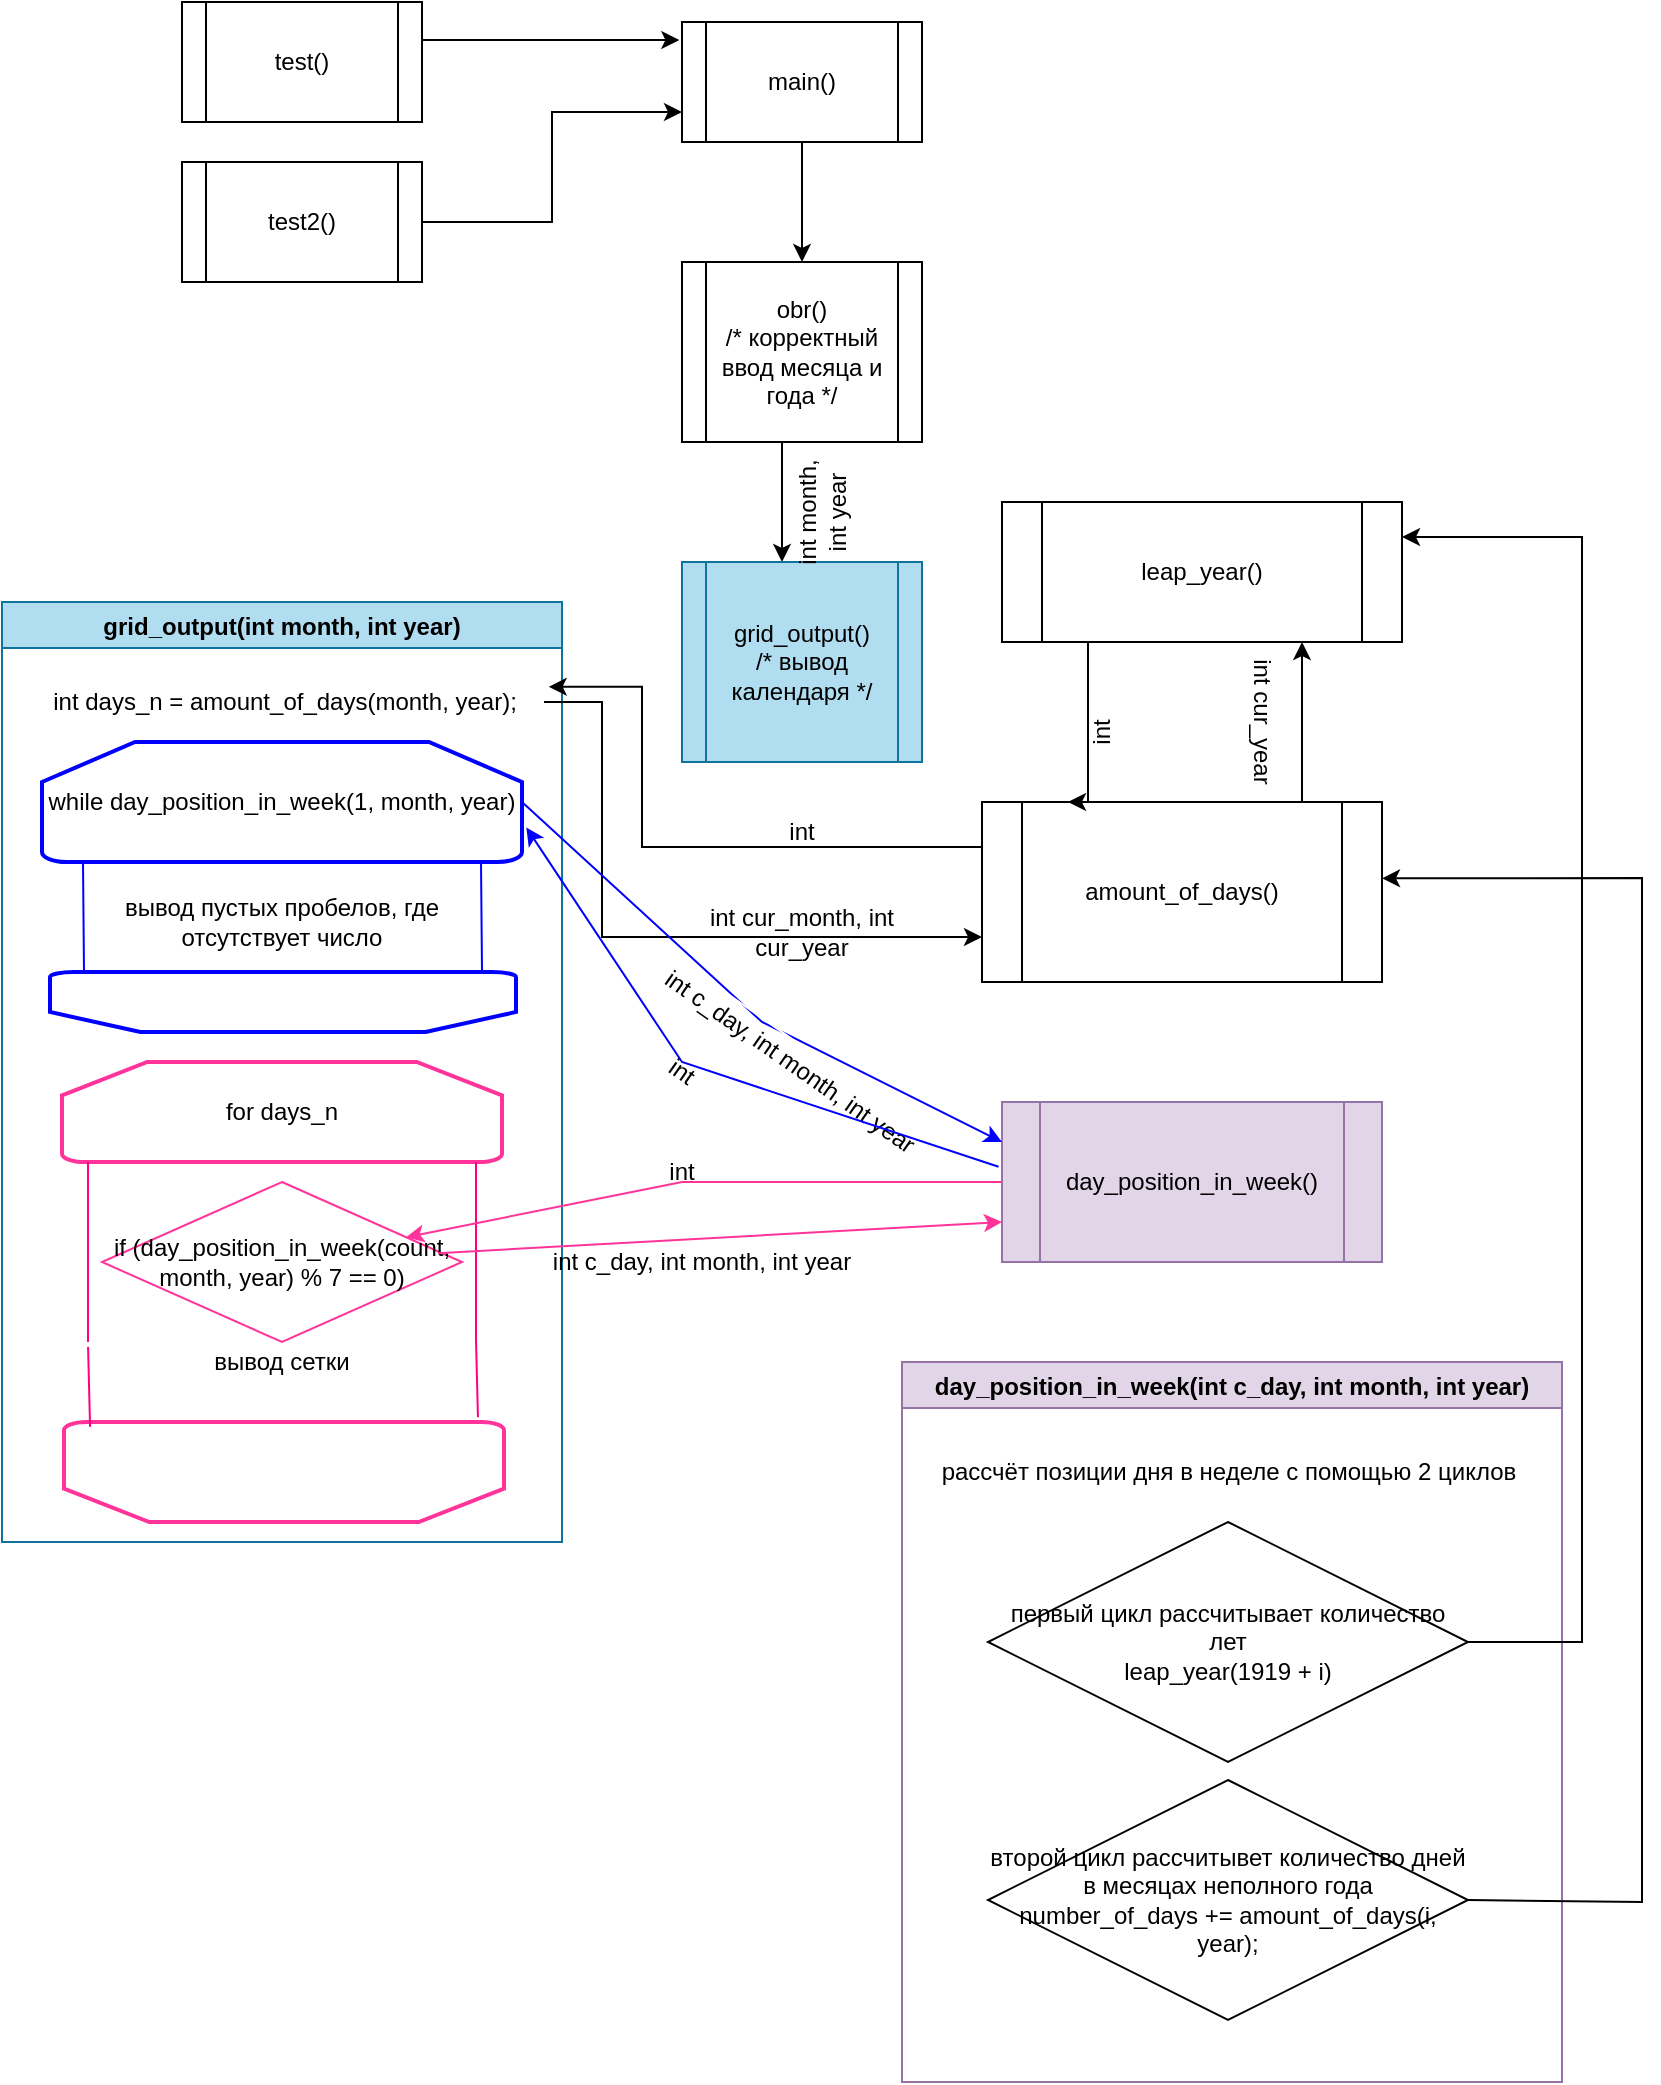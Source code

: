 <mxfile version="20.5.1" type="github">
  <diagram id="XAxntFZM6T8HPxiPiH6y" name="Страница 1">
    <mxGraphModel dx="1597" dy="891" grid="1" gridSize="10" guides="1" tooltips="1" connect="1" arrows="1" fold="1" page="1" pageScale="1" pageWidth="827" pageHeight="1169" math="0" shadow="0">
      <root>
        <mxCell id="0" />
        <mxCell id="1" parent="0" />
        <mxCell id="mehWwJax71jicgtBtX2A-14" value="" style="edgeStyle=orthogonalEdgeStyle;rounded=0;orthogonalLoop=1;jettySize=auto;html=1;" edge="1" parent="1" source="mehWwJax71jicgtBtX2A-1" target="mehWwJax71jicgtBtX2A-8">
          <mxGeometry relative="1" as="geometry" />
        </mxCell>
        <mxCell id="mehWwJax71jicgtBtX2A-1" value="main()&lt;br&gt;" style="shape=process;whiteSpace=wrap;html=1;backgroundOutline=1;" vertex="1" parent="1">
          <mxGeometry x="360" y="170" width="120" height="60" as="geometry" />
        </mxCell>
        <mxCell id="mehWwJax71jicgtBtX2A-5" value="" style="edgeStyle=orthogonalEdgeStyle;rounded=0;orthogonalLoop=1;jettySize=auto;html=1;entryX=-0.011;entryY=0.15;entryDx=0;entryDy=0;entryPerimeter=0;" edge="1" parent="1" source="mehWwJax71jicgtBtX2A-2" target="mehWwJax71jicgtBtX2A-1">
          <mxGeometry relative="1" as="geometry">
            <mxPoint x="320" y="160" as="targetPoint" />
            <Array as="points">
              <mxPoint x="260" y="179" />
              <mxPoint x="260" y="179" />
            </Array>
          </mxGeometry>
        </mxCell>
        <mxCell id="mehWwJax71jicgtBtX2A-2" value="test()" style="shape=process;whiteSpace=wrap;html=1;backgroundOutline=1;" vertex="1" parent="1">
          <mxGeometry x="110" y="160" width="120" height="60" as="geometry" />
        </mxCell>
        <mxCell id="mehWwJax71jicgtBtX2A-7" value="" style="edgeStyle=orthogonalEdgeStyle;rounded=0;orthogonalLoop=1;jettySize=auto;html=1;entryX=0;entryY=0.75;entryDx=0;entryDy=0;" edge="1" parent="1" source="mehWwJax71jicgtBtX2A-3" target="mehWwJax71jicgtBtX2A-1">
          <mxGeometry relative="1" as="geometry">
            <mxPoint x="330" y="270" as="targetPoint" />
            <Array as="points">
              <mxPoint x="295" y="270" />
              <mxPoint x="295" y="215" />
            </Array>
          </mxGeometry>
        </mxCell>
        <mxCell id="mehWwJax71jicgtBtX2A-3" value="test2()" style="shape=process;whiteSpace=wrap;html=1;backgroundOutline=1;" vertex="1" parent="1">
          <mxGeometry x="110" y="240" width="120" height="60" as="geometry" />
        </mxCell>
        <mxCell id="mehWwJax71jicgtBtX2A-11" value="" style="edgeStyle=orthogonalEdgeStyle;rounded=0;orthogonalLoop=1;jettySize=auto;html=1;" edge="1" parent="1" source="mehWwJax71jicgtBtX2A-8" target="mehWwJax71jicgtBtX2A-10">
          <mxGeometry relative="1" as="geometry">
            <Array as="points">
              <mxPoint x="410" y="410" />
              <mxPoint x="410" y="410" />
            </Array>
          </mxGeometry>
        </mxCell>
        <mxCell id="mehWwJax71jicgtBtX2A-8" value="obr()&lt;br&gt;/* корректный ввод месяца и года */" style="shape=process;whiteSpace=wrap;html=1;backgroundOutline=1;" vertex="1" parent="1">
          <mxGeometry x="360" y="290" width="120" height="90" as="geometry" />
        </mxCell>
        <mxCell id="mehWwJax71jicgtBtX2A-10" value="grid_output()&lt;br&gt;/* вывод календаря */" style="shape=process;whiteSpace=wrap;html=1;backgroundOutline=1;fillColor=#b1ddf0;strokeColor=#10739e;" vertex="1" parent="1">
          <mxGeometry x="360" y="440" width="120" height="100" as="geometry" />
        </mxCell>
        <mxCell id="mehWwJax71jicgtBtX2A-15" value="int month, int&amp;nbsp;year" style="text;html=1;strokeColor=none;fillColor=none;align=center;verticalAlign=middle;whiteSpace=wrap;rounded=0;rotation=-90;" vertex="1" parent="1">
          <mxGeometry x="400" y="400" width="60" height="30" as="geometry" />
        </mxCell>
        <mxCell id="mehWwJax71jicgtBtX2A-18" value="grid_output(int month, int year)" style="swimlane;fillColor=#b1ddf0;strokeColor=#10739e;" vertex="1" parent="1">
          <mxGeometry x="20" y="460" width="280" height="470" as="geometry" />
        </mxCell>
        <mxCell id="mehWwJax71jicgtBtX2A-19" value="int days_n = amount_of_days(month, year);" style="text;html=1;align=center;verticalAlign=middle;resizable=0;points=[];autosize=1;strokeColor=none;fillColor=none;" vertex="1" parent="mehWwJax71jicgtBtX2A-18">
          <mxGeometry x="11" y="35" width="260" height="30" as="geometry" />
        </mxCell>
        <mxCell id="mehWwJax71jicgtBtX2A-22" value="&lt;br&gt;" style="strokeWidth=2;html=1;shape=mxgraph.flowchart.loop_limit;whiteSpace=wrap;rotation=-180;strokeColor=#FF3399;" vertex="1" parent="mehWwJax71jicgtBtX2A-18">
          <mxGeometry x="31" y="410" width="220" height="50" as="geometry" />
        </mxCell>
        <mxCell id="mehWwJax71jicgtBtX2A-23" value="while&amp;nbsp;day_position_in_week(1, month, year)" style="strokeWidth=2;html=1;shape=mxgraph.flowchart.loop_limit;whiteSpace=wrap;strokeColor=#0000FF;" vertex="1" parent="mehWwJax71jicgtBtX2A-18">
          <mxGeometry x="20" y="70" width="240" height="60" as="geometry" />
        </mxCell>
        <mxCell id="mehWwJax71jicgtBtX2A-24" value="&lt;br&gt;" style="strokeWidth=2;html=1;shape=mxgraph.flowchart.loop_limit;whiteSpace=wrap;rotation=-180;strokeColor=#0000FF;" vertex="1" parent="mehWwJax71jicgtBtX2A-18">
          <mxGeometry x="24" y="185" width="233" height="30" as="geometry" />
        </mxCell>
        <mxCell id="mehWwJax71jicgtBtX2A-20" value="for days_n" style="strokeWidth=2;html=1;shape=mxgraph.flowchart.loop_limit;whiteSpace=wrap;strokeColor=#FF3399;" vertex="1" parent="mehWwJax71jicgtBtX2A-18">
          <mxGeometry x="30" y="230" width="220" height="50" as="geometry" />
        </mxCell>
        <mxCell id="mehWwJax71jicgtBtX2A-27" value="" style="shape=link;html=1;rounded=0;entryX=0.5;entryY=1;entryDx=0;entryDy=0;entryPerimeter=0;exitX=0.5;exitY=1;exitDx=0;exitDy=0;exitPerimeter=0;fillColor=#99FF33;strokeColor=#FF0080;width=194;startArrow=none;" edge="1" parent="mehWwJax71jicgtBtX2A-18" source="mehWwJax71jicgtBtX2A-34" target="mehWwJax71jicgtBtX2A-20">
          <mxGeometry width="100" relative="1" as="geometry">
            <mxPoint x="150" y="210" as="sourcePoint" />
            <mxPoint x="250" y="210" as="targetPoint" />
          </mxGeometry>
        </mxCell>
        <mxCell id="mehWwJax71jicgtBtX2A-31" value="" style="shape=link;html=1;rounded=0;strokeColor=#0000FF;fillColor=#99FF33;exitX=0.5;exitY=1;exitDx=0;exitDy=0;exitPerimeter=0;width=199;endArrow=none;entryX=0.5;entryY=1;entryDx=0;entryDy=0;entryPerimeter=0;" edge="1" parent="mehWwJax71jicgtBtX2A-18" source="mehWwJax71jicgtBtX2A-23" target="mehWwJax71jicgtBtX2A-24">
          <mxGeometry width="100" relative="1" as="geometry">
            <mxPoint x="160" y="590" as="sourcePoint" />
            <mxPoint x="140" y="170" as="targetPoint" />
          </mxGeometry>
        </mxCell>
        <mxCell id="mehWwJax71jicgtBtX2A-32" value="вывод пустых пробелов, где отсутствует число" style="text;html=1;strokeColor=none;fillColor=none;align=center;verticalAlign=middle;whiteSpace=wrap;rounded=0;" vertex="1" parent="mehWwJax71jicgtBtX2A-18">
          <mxGeometry x="60" y="140" width="160" height="40" as="geometry" />
        </mxCell>
        <mxCell id="mehWwJax71jicgtBtX2A-37" value="вывод сетки" style="text;html=1;strokeColor=none;fillColor=none;align=center;verticalAlign=middle;whiteSpace=wrap;rounded=0;" vertex="1" parent="mehWwJax71jicgtBtX2A-18">
          <mxGeometry x="83" y="370" width="114" height="20" as="geometry" />
        </mxCell>
        <mxCell id="mehWwJax71jicgtBtX2A-34" value="if (day_position_in_week(count, month, year) % 7 == 0)" style="rhombus;whiteSpace=wrap;html=1;strokeColor=#FF3399;" vertex="1" parent="mehWwJax71jicgtBtX2A-18">
          <mxGeometry x="50" y="290" width="180" height="80" as="geometry" />
        </mxCell>
        <mxCell id="mehWwJax71jicgtBtX2A-38" value="" style="shape=link;html=1;rounded=0;entryX=0.5;entryY=1;entryDx=0;entryDy=0;entryPerimeter=0;exitX=0.5;exitY=1;exitDx=0;exitDy=0;exitPerimeter=0;fillColor=#99FF33;strokeColor=#FF0080;width=194;endArrow=none;" edge="1" parent="mehWwJax71jicgtBtX2A-18" source="mehWwJax71jicgtBtX2A-22" target="mehWwJax71jicgtBtX2A-34">
          <mxGeometry width="100" relative="1" as="geometry">
            <mxPoint x="161" y="870" as="sourcePoint" />
            <mxPoint x="160" y="740" as="targetPoint" />
          </mxGeometry>
        </mxCell>
        <mxCell id="mehWwJax71jicgtBtX2A-43" value="" style="edgeStyle=orthogonalEdgeStyle;rounded=0;orthogonalLoop=1;jettySize=auto;html=1;strokeColor=#000000;fillColor=#99FF33;entryX=1.009;entryY=0.247;entryDx=0;entryDy=0;entryPerimeter=0;exitX=0;exitY=0.25;exitDx=0;exitDy=0;" edge="1" parent="1" source="mehWwJax71jicgtBtX2A-39" target="mehWwJax71jicgtBtX2A-19">
          <mxGeometry relative="1" as="geometry">
            <mxPoint x="405" y="645" as="targetPoint" />
            <Array as="points">
              <mxPoint x="340" y="583" />
              <mxPoint x="340" y="502" />
            </Array>
          </mxGeometry>
        </mxCell>
        <mxCell id="mehWwJax71jicgtBtX2A-52" value="" style="edgeStyle=orthogonalEdgeStyle;rounded=0;orthogonalLoop=1;jettySize=auto;html=1;strokeColor=#000000;fillColor=#99FF33;entryX=0.75;entryY=1;entryDx=0;entryDy=0;" edge="1" parent="1" source="mehWwJax71jicgtBtX2A-39" target="mehWwJax71jicgtBtX2A-47">
          <mxGeometry relative="1" as="geometry">
            <mxPoint x="620" y="505" as="targetPoint" />
            <Array as="points">
              <mxPoint x="670" y="580" />
              <mxPoint x="670" y="580" />
            </Array>
          </mxGeometry>
        </mxCell>
        <mxCell id="mehWwJax71jicgtBtX2A-39" value="amount_of_days()" style="shape=process;whiteSpace=wrap;html=1;backgroundOutline=1;strokeColor=#000000;" vertex="1" parent="1">
          <mxGeometry x="510" y="560" width="200" height="90" as="geometry" />
        </mxCell>
        <mxCell id="mehWwJax71jicgtBtX2A-44" value="" style="edgeStyle=orthogonalEdgeStyle;rounded=0;orthogonalLoop=1;jettySize=auto;html=1;strokeColor=#000000;fillColor=#99FF33;entryX=0;entryY=0.75;entryDx=0;entryDy=0;" edge="1" parent="1" source="mehWwJax71jicgtBtX2A-19" target="mehWwJax71jicgtBtX2A-39">
          <mxGeometry relative="1" as="geometry">
            <Array as="points">
              <mxPoint x="320" y="510" />
              <mxPoint x="320" y="628" />
            </Array>
          </mxGeometry>
        </mxCell>
        <mxCell id="mehWwJax71jicgtBtX2A-45" value="int cur_month, int cur_year" style="text;html=1;strokeColor=none;fillColor=none;align=center;verticalAlign=middle;whiteSpace=wrap;rounded=0;" vertex="1" parent="1">
          <mxGeometry x="350" y="620" width="140" height="10" as="geometry" />
        </mxCell>
        <mxCell id="mehWwJax71jicgtBtX2A-46" value="int" style="text;html=1;strokeColor=none;fillColor=none;align=center;verticalAlign=middle;whiteSpace=wrap;rounded=0;" vertex="1" parent="1">
          <mxGeometry x="390" y="560" width="60" height="30" as="geometry" />
        </mxCell>
        <mxCell id="mehWwJax71jicgtBtX2A-49" value="" style="edgeStyle=orthogonalEdgeStyle;rounded=0;orthogonalLoop=1;jettySize=auto;html=1;strokeColor=#000000;fillColor=#99FF33;entryX=0.215;entryY=0;entryDx=0;entryDy=0;entryPerimeter=0;" edge="1" parent="1" source="mehWwJax71jicgtBtX2A-47" target="mehWwJax71jicgtBtX2A-39">
          <mxGeometry relative="1" as="geometry">
            <mxPoint x="620" y="565" as="targetPoint" />
            <Array as="points">
              <mxPoint x="563" y="520" />
              <mxPoint x="563" y="520" />
            </Array>
          </mxGeometry>
        </mxCell>
        <mxCell id="mehWwJax71jicgtBtX2A-47" value="leap_year()" style="shape=process;whiteSpace=wrap;html=1;backgroundOutline=1;strokeColor=#000000;" vertex="1" parent="1">
          <mxGeometry x="520" y="410" width="200" height="70" as="geometry" />
        </mxCell>
        <mxCell id="mehWwJax71jicgtBtX2A-53" value="int cur_year" style="text;html=1;strokeColor=none;fillColor=none;align=center;verticalAlign=middle;whiteSpace=wrap;rounded=0;rotation=90;" vertex="1" parent="1">
          <mxGeometry x="600" y="510" width="100" height="20" as="geometry" />
        </mxCell>
        <mxCell id="mehWwJax71jicgtBtX2A-54" value="int" style="text;html=1;strokeColor=none;fillColor=none;align=center;verticalAlign=middle;whiteSpace=wrap;rounded=0;rotation=-90;" vertex="1" parent="1">
          <mxGeometry x="540" y="510" width="60" height="30" as="geometry" />
        </mxCell>
        <mxCell id="mehWwJax71jicgtBtX2A-56" value="day_position_in_week()" style="shape=process;whiteSpace=wrap;html=1;backgroundOutline=1;strokeColor=#9673a6;fillColor=#e1d5e7;" vertex="1" parent="1">
          <mxGeometry x="520" y="710" width="190" height="80" as="geometry" />
        </mxCell>
        <mxCell id="mehWwJax71jicgtBtX2A-60" value="int" style="text;html=1;strokeColor=none;fillColor=none;align=center;verticalAlign=middle;whiteSpace=wrap;rounded=0;rotation=0;" vertex="1" parent="1">
          <mxGeometry x="330" y="730" width="60" height="30" as="geometry" />
        </mxCell>
        <mxCell id="mehWwJax71jicgtBtX2A-61" value="int c_day, int month, int year" style="text;html=1;strokeColor=none;fillColor=none;align=center;verticalAlign=middle;whiteSpace=wrap;rounded=0;" vertex="1" parent="1">
          <mxGeometry x="290" y="780" width="160" height="20" as="geometry" />
        </mxCell>
        <mxCell id="mehWwJax71jicgtBtX2A-64" value="" style="endArrow=classic;html=1;rounded=0;strokeColor=#FF3399;fillColor=#99FF33;exitX=0.934;exitY=0.445;exitDx=0;exitDy=0;exitPerimeter=0;entryX=0;entryY=0.75;entryDx=0;entryDy=0;" edge="1" parent="1" source="mehWwJax71jicgtBtX2A-34" target="mehWwJax71jicgtBtX2A-56">
          <mxGeometry width="50" height="50" relative="1" as="geometry">
            <mxPoint x="310" y="730" as="sourcePoint" />
            <mxPoint x="360" y="680" as="targetPoint" />
          </mxGeometry>
        </mxCell>
        <mxCell id="mehWwJax71jicgtBtX2A-65" value="" style="endArrow=classic;html=1;rounded=0;strokeColor=#0000FF;fillColor=#99FF33;exitX=1;exitY=0.5;exitDx=0;exitDy=0;exitPerimeter=0;entryX=0;entryY=0.25;entryDx=0;entryDy=0;" edge="1" parent="1" source="mehWwJax71jicgtBtX2A-23" target="mehWwJax71jicgtBtX2A-56">
          <mxGeometry width="50" height="50" relative="1" as="geometry">
            <mxPoint x="248.12" y="795.6" as="sourcePoint" />
            <mxPoint x="530" y="780" as="targetPoint" />
            <Array as="points">
              <mxPoint x="400" y="670" />
            </Array>
          </mxGeometry>
        </mxCell>
        <mxCell id="mehWwJax71jicgtBtX2A-66" value="int c_day, int month, int year" style="text;html=1;strokeColor=#FFFFFF;fillColor=none;align=center;verticalAlign=middle;whiteSpace=wrap;rounded=0;rotation=35;" vertex="1" parent="1">
          <mxGeometry x="334" y="680" width="160" height="20" as="geometry" />
        </mxCell>
        <mxCell id="mehWwJax71jicgtBtX2A-67" value="" style="endArrow=classic;html=1;rounded=0;strokeColor=#FF3399;fillColor=#99FF33;exitX=0;exitY=0.5;exitDx=0;exitDy=0;" edge="1" parent="1" source="mehWwJax71jicgtBtX2A-56" target="mehWwJax71jicgtBtX2A-34">
          <mxGeometry width="50" height="50" relative="1" as="geometry">
            <mxPoint x="310" y="730" as="sourcePoint" />
            <mxPoint x="360" y="680" as="targetPoint" />
            <Array as="points">
              <mxPoint x="360" y="750" />
            </Array>
          </mxGeometry>
        </mxCell>
        <mxCell id="mehWwJax71jicgtBtX2A-68" value="int" style="text;html=1;strokeColor=none;fillColor=none;align=center;verticalAlign=middle;whiteSpace=wrap;rounded=0;rotation=35;" vertex="1" parent="1">
          <mxGeometry x="330" y="680" width="60" height="30" as="geometry" />
        </mxCell>
        <mxCell id="mehWwJax71jicgtBtX2A-69" value="" style="endArrow=classic;html=1;rounded=0;strokeColor=#0000FF;fillColor=#99FF33;exitX=-0.009;exitY=0.405;exitDx=0;exitDy=0;exitPerimeter=0;entryX=1.009;entryY=0.713;entryDx=0;entryDy=0;entryPerimeter=0;" edge="1" parent="1" source="mehWwJax71jicgtBtX2A-56" target="mehWwJax71jicgtBtX2A-23">
          <mxGeometry width="50" height="50" relative="1" as="geometry">
            <mxPoint x="310" y="730" as="sourcePoint" />
            <mxPoint x="360" y="680" as="targetPoint" />
            <Array as="points">
              <mxPoint x="360" y="690" />
            </Array>
          </mxGeometry>
        </mxCell>
        <mxCell id="mehWwJax71jicgtBtX2A-70" value="day_position_in_week(int c_day, int month, int year)" style="swimlane;fillColor=#e1d5e7;strokeColor=#9673a6;" vertex="1" parent="1">
          <mxGeometry x="470" y="840" width="330" height="360" as="geometry" />
        </mxCell>
        <mxCell id="mehWwJax71jicgtBtX2A-98" value="рассчёт позиции дня в неделе с помощью 2 циклов" style="text;html=1;align=center;verticalAlign=middle;resizable=0;points=[];autosize=1;strokeColor=none;fillColor=none;" vertex="1" parent="mehWwJax71jicgtBtX2A-70">
          <mxGeometry x="8" y="40" width="310" height="30" as="geometry" />
        </mxCell>
        <mxCell id="mehWwJax71jicgtBtX2A-99" value="первый цикл рассчитывает количество лет&lt;br&gt;leap_year(1919 + i)" style="rhombus;whiteSpace=wrap;html=1;strokeColor=#000000;" vertex="1" parent="mehWwJax71jicgtBtX2A-70">
          <mxGeometry x="43" y="80" width="240" height="120" as="geometry" />
        </mxCell>
        <mxCell id="mehWwJax71jicgtBtX2A-100" value="второй цикл рассчитывет количество дней в месяцах неполного года&lt;br&gt;number_of_days += amount_of_days(i, year);" style="rhombus;whiteSpace=wrap;html=1;strokeColor=#000000;" vertex="1" parent="mehWwJax71jicgtBtX2A-70">
          <mxGeometry x="43" y="209" width="240" height="120" as="geometry" />
        </mxCell>
        <mxCell id="mehWwJax71jicgtBtX2A-102" value="" style="edgeStyle=orthogonalEdgeStyle;rounded=0;orthogonalLoop=1;jettySize=auto;html=1;strokeColor=#000000;fillColor=#99FF33;entryX=1;entryY=0.25;entryDx=0;entryDy=0;" edge="1" parent="1" source="mehWwJax71jicgtBtX2A-99" target="mehWwJax71jicgtBtX2A-47">
          <mxGeometry relative="1" as="geometry">
            <mxPoint x="913" y="980" as="targetPoint" />
            <Array as="points">
              <mxPoint x="810" y="980" />
              <mxPoint x="810" y="428" />
            </Array>
          </mxGeometry>
        </mxCell>
        <mxCell id="mehWwJax71jicgtBtX2A-104" value="" style="endArrow=classic;html=1;rounded=0;strokeColor=#000000;fillColor=#99FF33;exitX=1;exitY=0.5;exitDx=0;exitDy=0;entryX=1;entryY=0.424;entryDx=0;entryDy=0;entryPerimeter=0;" edge="1" parent="1" source="mehWwJax71jicgtBtX2A-100" target="mehWwJax71jicgtBtX2A-39">
          <mxGeometry width="50" height="50" relative="1" as="geometry">
            <mxPoint x="890" y="1020" as="sourcePoint" />
            <mxPoint x="840" y="590" as="targetPoint" />
            <Array as="points">
              <mxPoint x="840" y="1110" />
              <mxPoint x="840" y="598" />
            </Array>
          </mxGeometry>
        </mxCell>
      </root>
    </mxGraphModel>
  </diagram>
</mxfile>
